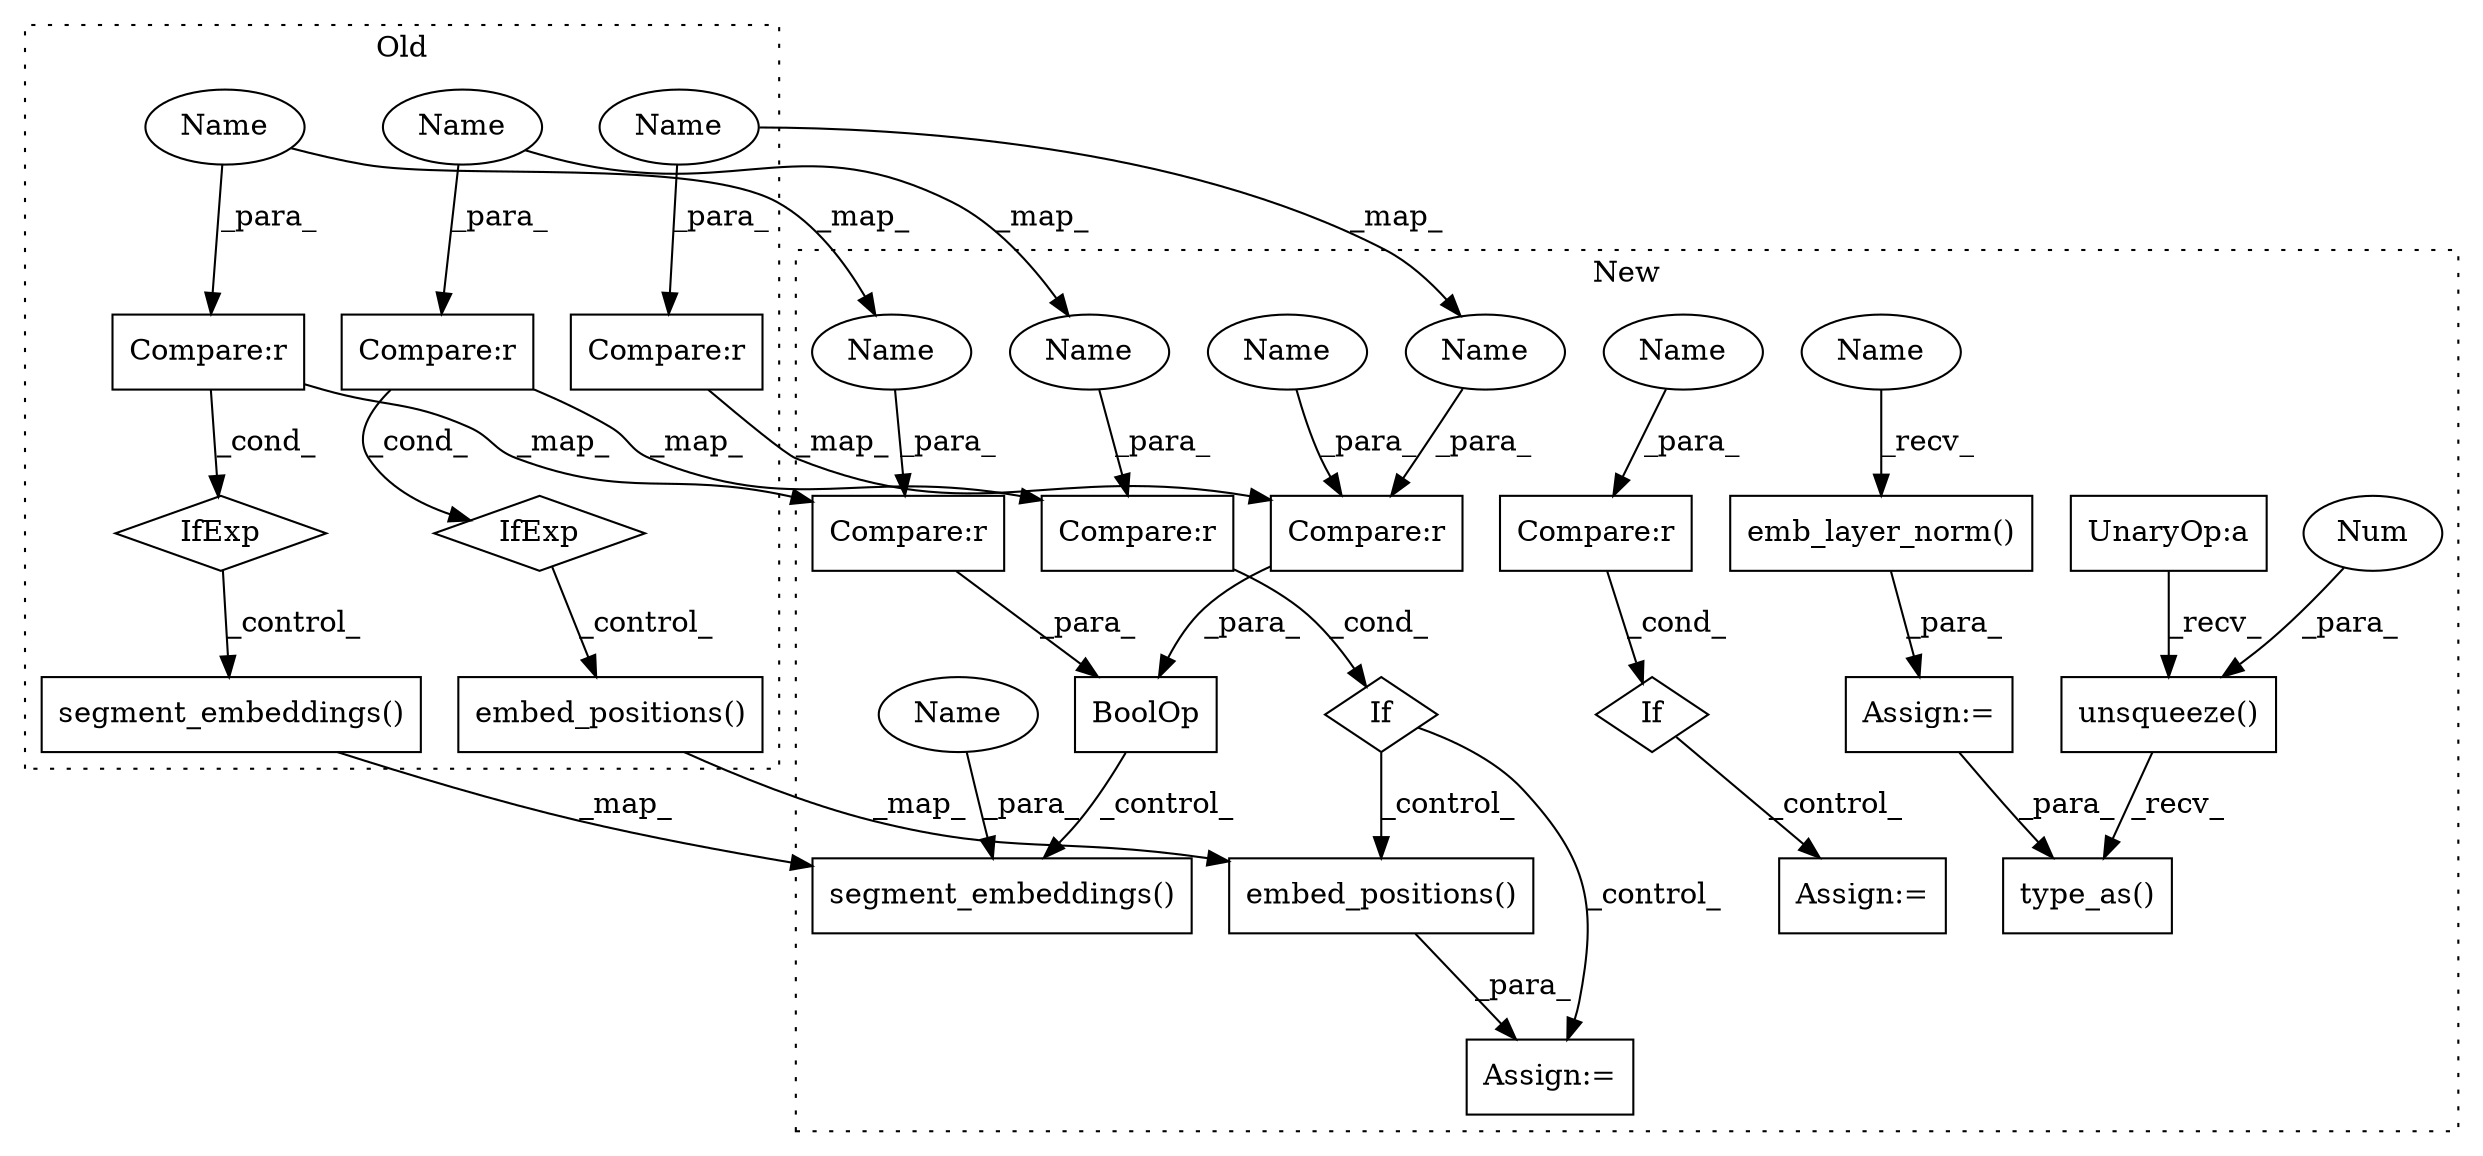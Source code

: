 digraph G {
subgraph cluster0 {
1 [label="IfExp" a="51" s="5874,5925" l="16,18" shape="diamond"];
4 [label="segment_embeddings()" a="75" s="5835,5873" l="24,1" shape="box"];
8 [label="Compare:r" a="40" s="5890" l="35" shape="box"];
9 [label="Compare:r" a="40" s="6009" l="21" shape="box"];
15 [label="Compare:r" a="40" s="5723" l="32" shape="box"];
17 [label="IfExp" a="51" s="5707,5755" l="16,6" shape="diamond"];
19 [label="embed_positions()" a="75" s="5679,5706" l="21,1" shape="box"];
28 [label="Name" a="87" s="6026" l="4" shape="ellipse"];
29 [label="Name" a="87" s="5921" l="4" shape="ellipse"];
30 [label="Name" a="87" s="5751" l="4" shape="ellipse"];
label = "Old";
style="dotted";
}
subgraph cluster1 {
2 [label="emb_layer_norm()" a="75" s="6118,6139" l="20,1" shape="box"];
3 [label="segment_embeddings()" a="75" s="6017,6055" l="24,1" shape="box"];
5 [label="type_as()" a="75" s="6327,6366" l="38,1" shape="box"];
6 [label="UnaryOp:a" a="61" s="6327" l="15" shape="box"];
7 [label="Compare:r" a="40" s="5932" l="35" shape="box"];
10 [label="Compare:r" a="40" s="5972" l="26" shape="box"];
11 [label="BoolOp" a="72" s="5932" l="66" shape="box"];
12 [label="Compare:r" a="40" s="5764" l="28" shape="box"];
13 [label="If" a="96" s="5761,5792" l="3,14" shape="diamond"];
14 [label="Compare:r" a="40" s="5840" l="32" shape="box"];
16 [label="If" a="96" s="5837,5872" l="3,14" shape="diamond"];
18 [label="embed_positions()" a="75" s="5891,5918" l="21,1" shape="box"];
20 [label="unsqueeze()" a="75" s="6327,6355" l="26,1" shape="box"];
21 [label="Num" a="76" s="6353" l="2" shape="ellipse"];
22 [label="Assign:=" a="68" s="6115" l="3" shape="box"];
23 [label="Assign:=" a="68" s="5887" l="4" shape="box"];
24 [label="Assign:=" a="68" s="5807" l="4" shape="box"];
25 [label="Name" a="87" s="6118" l="4" shape="ellipse"];
26 [label="Name" a="87" s="5972" l="14" shape="ellipse"];
27 [label="Name" a="87" s="6041" l="14" shape="ellipse"];
31 [label="Name" a="87" s="5788" l="4" shape="ellipse"];
32 [label="Name" a="87" s="5963" l="4" shape="ellipse"];
33 [label="Name" a="87" s="5868" l="4" shape="ellipse"];
34 [label="Name" a="87" s="5994" l="4" shape="ellipse"];
label = "New";
style="dotted";
}
1 -> 4 [label="_control_"];
2 -> 22 [label="_para_"];
4 -> 3 [label="_map_"];
6 -> 20 [label="_recv_"];
7 -> 11 [label="_para_"];
8 -> 1 [label="_cond_"];
8 -> 7 [label="_map_"];
9 -> 10 [label="_map_"];
10 -> 11 [label="_para_"];
11 -> 3 [label="_control_"];
12 -> 13 [label="_cond_"];
13 -> 24 [label="_control_"];
14 -> 16 [label="_cond_"];
15 -> 14 [label="_map_"];
15 -> 17 [label="_cond_"];
16 -> 23 [label="_control_"];
16 -> 18 [label="_control_"];
17 -> 19 [label="_control_"];
18 -> 23 [label="_para_"];
19 -> 18 [label="_map_"];
20 -> 5 [label="_recv_"];
21 -> 20 [label="_para_"];
22 -> 5 [label="_para_"];
25 -> 2 [label="_recv_"];
26 -> 10 [label="_para_"];
27 -> 3 [label="_para_"];
28 -> 34 [label="_map_"];
28 -> 9 [label="_para_"];
29 -> 8 [label="_para_"];
29 -> 32 [label="_map_"];
30 -> 15 [label="_para_"];
30 -> 33 [label="_map_"];
31 -> 12 [label="_para_"];
32 -> 7 [label="_para_"];
33 -> 14 [label="_para_"];
34 -> 10 [label="_para_"];
}
